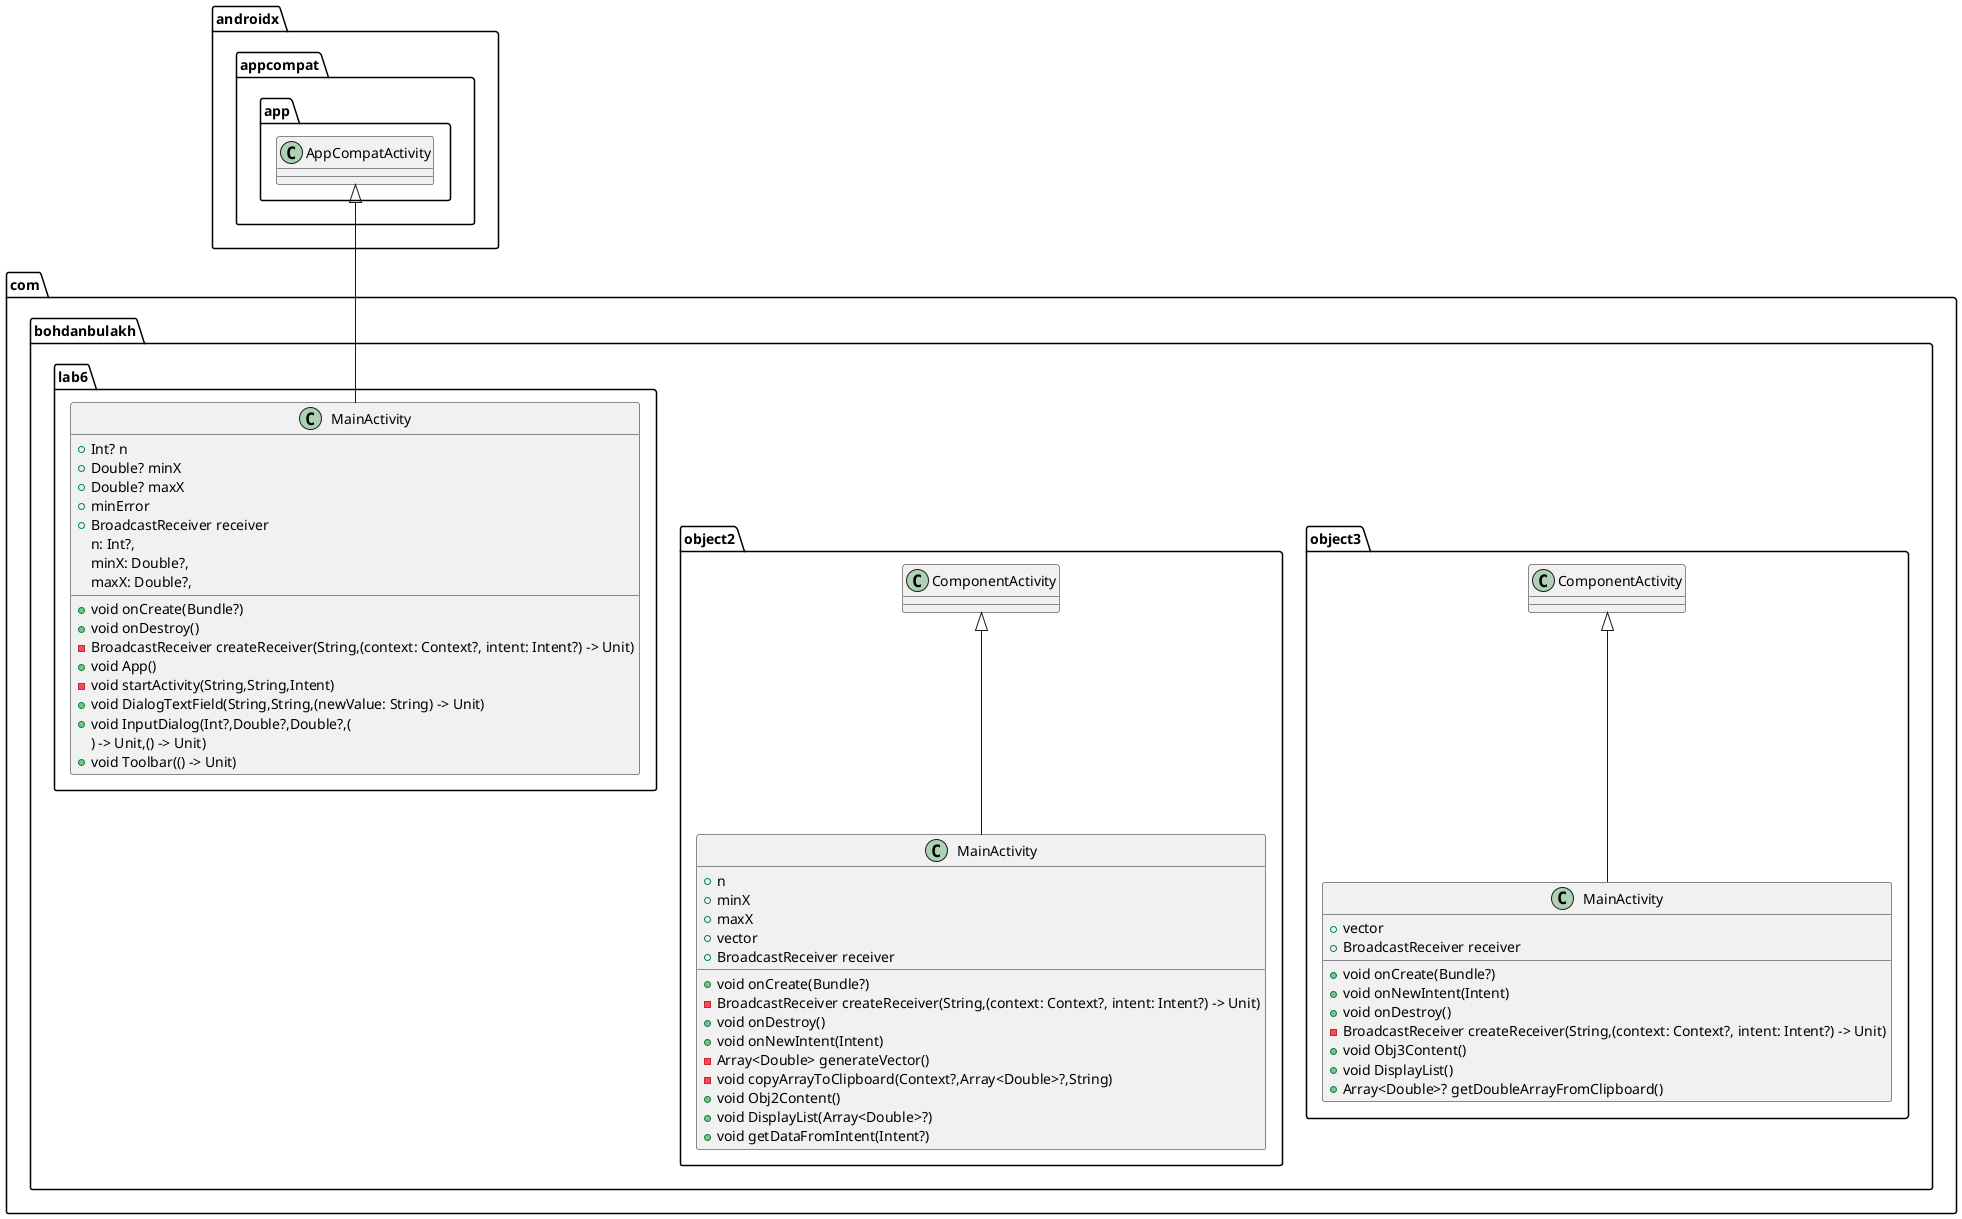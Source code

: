 @startuml
class com.bohdanbulakh.object3.MainActivity {
+  vector
+ BroadcastReceiver receiver
+ void onCreate(Bundle?)
+ void onNewIntent(Intent)
+ void onDestroy()
- BroadcastReceiver createReceiver(String,(context: Context?, intent: Intent?) -> Unit)
+ void Obj3Content()
+ void DisplayList()
+ Array<Double>? getDoubleArrayFromClipboard()
}


class com.bohdanbulakh.object2.MainActivity {
+  n
+  minX
+  maxX
+  vector
+ BroadcastReceiver receiver
+ void onCreate(Bundle?)
- BroadcastReceiver createReceiver(String,(context: Context?, intent: Intent?) -> Unit)
+ void onDestroy()
+ void onNewIntent(Intent)
- Array<Double> generateVector()
- void copyArrayToClipboard(Context?,Array<Double>?,String)
+ void Obj2Content()
+ void DisplayList(Array<Double>?)
+ void getDataFromIntent(Intent?)
}


class com.bohdanbulakh.lab6.MainActivity {
+ Int? n
+ Double? minX
+ Double? maxX
+  minError
+ BroadcastReceiver receiver
+ void onCreate(Bundle?)
+ void onDestroy()
- BroadcastReceiver createReceiver(String,(context: Context?, intent: Intent?) -> Unit)
+ void App()
- void startActivity(String,String,Intent)
+ void DialogTextField(String,String,(newValue: String) -> Unit)
+ void InputDialog(Int?,Double?,Double?,(
            n: Int?,
            minX: Double?,
            maxX: Double?,
        ) -> Unit,() -> Unit)
+ void Toolbar(() -> Unit)
}




com.bohdanbulakh.object3.ComponentActivity <|-- com.bohdanbulakh.object3.MainActivity
com.bohdanbulakh.object2.ComponentActivity <|-- com.bohdanbulakh.object2.MainActivity
androidx.appcompat.app.AppCompatActivity <|-- com.bohdanbulakh.lab6.MainActivity
@enduml